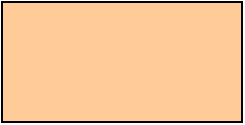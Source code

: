 <mxfile version="13.6.10" type="github">
  <diagram id="W4ER3jX9ce3pQw42UhBq" name="第 1 页">
    <mxGraphModel dx="1102" dy="582" grid="0" gridSize="10" guides="1" tooltips="1" connect="1" arrows="1" fold="1" page="1" pageScale="1" pageWidth="827" pageHeight="1169" math="0" shadow="0">
      <root>
        <mxCell id="0" />
        <mxCell id="1" parent="0" />
        <mxCell id="Asv8MmDsPMMzA356MNiV-1" value="" style="rounded=0;whiteSpace=wrap;html=1;fillColor=#FFCC99;" vertex="1" parent="1">
          <mxGeometry x="42" y="142" width="120" height="60" as="geometry" />
        </mxCell>
      </root>
    </mxGraphModel>
  </diagram>
</mxfile>
